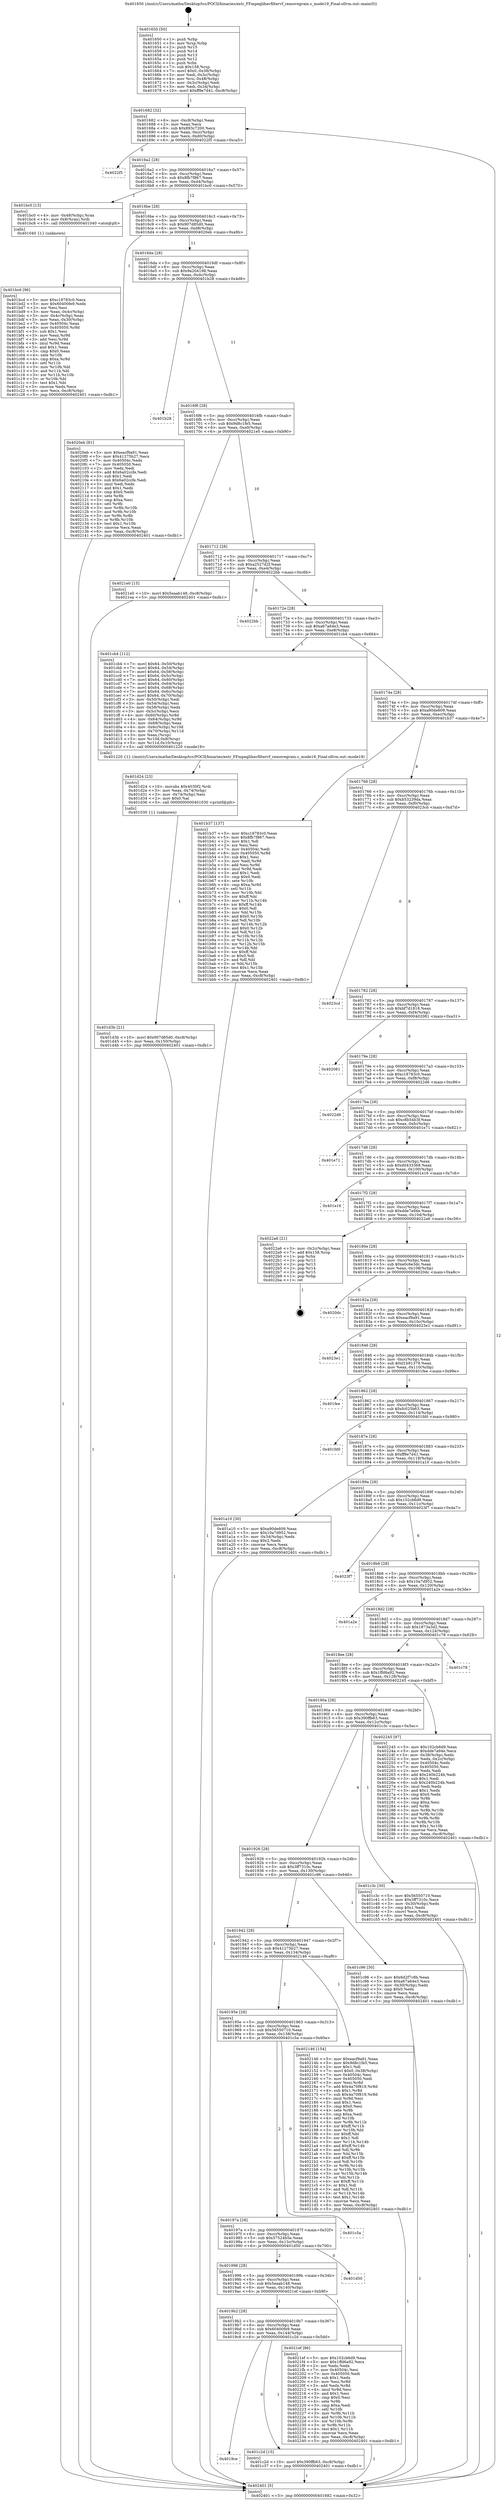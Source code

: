 digraph "0x401650" {
  label = "0x401650 (/mnt/c/Users/mathe/Desktop/tcc/POCII/binaries/extr_FFmpeglibavfiltervf_removegrain.c_mode19_Final-ollvm.out::main(0))"
  labelloc = "t"
  node[shape=record]

  Entry [label="",width=0.3,height=0.3,shape=circle,fillcolor=black,style=filled]
  "0x401682" [label="{
     0x401682 [32]\l
     | [instrs]\l
     &nbsp;&nbsp;0x401682 \<+6\>: mov -0xc8(%rbp),%eax\l
     &nbsp;&nbsp;0x401688 \<+2\>: mov %eax,%ecx\l
     &nbsp;&nbsp;0x40168a \<+6\>: sub $0x893c7200,%ecx\l
     &nbsp;&nbsp;0x401690 \<+6\>: mov %eax,-0xcc(%rbp)\l
     &nbsp;&nbsp;0x401696 \<+6\>: mov %ecx,-0xd0(%rbp)\l
     &nbsp;&nbsp;0x40169c \<+6\>: je 00000000004022f5 \<main+0xca5\>\l
  }"]
  "0x4022f5" [label="{
     0x4022f5\l
  }", style=dashed]
  "0x4016a2" [label="{
     0x4016a2 [28]\l
     | [instrs]\l
     &nbsp;&nbsp;0x4016a2 \<+5\>: jmp 00000000004016a7 \<main+0x57\>\l
     &nbsp;&nbsp;0x4016a7 \<+6\>: mov -0xcc(%rbp),%eax\l
     &nbsp;&nbsp;0x4016ad \<+5\>: sub $0x8fb7f867,%eax\l
     &nbsp;&nbsp;0x4016b2 \<+6\>: mov %eax,-0xd4(%rbp)\l
     &nbsp;&nbsp;0x4016b8 \<+6\>: je 0000000000401bc0 \<main+0x570\>\l
  }"]
  Exit [label="",width=0.3,height=0.3,shape=circle,fillcolor=black,style=filled,peripheries=2]
  "0x401bc0" [label="{
     0x401bc0 [13]\l
     | [instrs]\l
     &nbsp;&nbsp;0x401bc0 \<+4\>: mov -0x48(%rbp),%rax\l
     &nbsp;&nbsp;0x401bc4 \<+4\>: mov 0x8(%rax),%rdi\l
     &nbsp;&nbsp;0x401bc8 \<+5\>: call 0000000000401040 \<atoi@plt\>\l
     | [calls]\l
     &nbsp;&nbsp;0x401040 \{1\} (unknown)\l
  }"]
  "0x4016be" [label="{
     0x4016be [28]\l
     | [instrs]\l
     &nbsp;&nbsp;0x4016be \<+5\>: jmp 00000000004016c3 \<main+0x73\>\l
     &nbsp;&nbsp;0x4016c3 \<+6\>: mov -0xcc(%rbp),%eax\l
     &nbsp;&nbsp;0x4016c9 \<+5\>: sub $0x907d85d0,%eax\l
     &nbsp;&nbsp;0x4016ce \<+6\>: mov %eax,-0xd8(%rbp)\l
     &nbsp;&nbsp;0x4016d4 \<+6\>: je 00000000004020eb \<main+0xa9b\>\l
  }"]
  "0x401d3b" [label="{
     0x401d3b [21]\l
     | [instrs]\l
     &nbsp;&nbsp;0x401d3b \<+10\>: movl $0x907d85d0,-0xc8(%rbp)\l
     &nbsp;&nbsp;0x401d45 \<+6\>: mov %eax,-0x150(%rbp)\l
     &nbsp;&nbsp;0x401d4b \<+5\>: jmp 0000000000402401 \<main+0xdb1\>\l
  }"]
  "0x4020eb" [label="{
     0x4020eb [91]\l
     | [instrs]\l
     &nbsp;&nbsp;0x4020eb \<+5\>: mov $0xeacf9a91,%eax\l
     &nbsp;&nbsp;0x4020f0 \<+5\>: mov $0x41275b27,%ecx\l
     &nbsp;&nbsp;0x4020f5 \<+7\>: mov 0x40504c,%edx\l
     &nbsp;&nbsp;0x4020fc \<+7\>: mov 0x405050,%esi\l
     &nbsp;&nbsp;0x402103 \<+2\>: mov %edx,%edi\l
     &nbsp;&nbsp;0x402105 \<+6\>: add $0x6a02ccfe,%edi\l
     &nbsp;&nbsp;0x40210b \<+3\>: sub $0x1,%edi\l
     &nbsp;&nbsp;0x40210e \<+6\>: sub $0x6a02ccfe,%edi\l
     &nbsp;&nbsp;0x402114 \<+3\>: imul %edi,%edx\l
     &nbsp;&nbsp;0x402117 \<+3\>: and $0x1,%edx\l
     &nbsp;&nbsp;0x40211a \<+3\>: cmp $0x0,%edx\l
     &nbsp;&nbsp;0x40211d \<+4\>: sete %r8b\l
     &nbsp;&nbsp;0x402121 \<+3\>: cmp $0xa,%esi\l
     &nbsp;&nbsp;0x402124 \<+4\>: setl %r9b\l
     &nbsp;&nbsp;0x402128 \<+3\>: mov %r8b,%r10b\l
     &nbsp;&nbsp;0x40212b \<+3\>: and %r9b,%r10b\l
     &nbsp;&nbsp;0x40212e \<+3\>: xor %r9b,%r8b\l
     &nbsp;&nbsp;0x402131 \<+3\>: or %r8b,%r10b\l
     &nbsp;&nbsp;0x402134 \<+4\>: test $0x1,%r10b\l
     &nbsp;&nbsp;0x402138 \<+3\>: cmovne %ecx,%eax\l
     &nbsp;&nbsp;0x40213b \<+6\>: mov %eax,-0xc8(%rbp)\l
     &nbsp;&nbsp;0x402141 \<+5\>: jmp 0000000000402401 \<main+0xdb1\>\l
  }"]
  "0x4016da" [label="{
     0x4016da [28]\l
     | [instrs]\l
     &nbsp;&nbsp;0x4016da \<+5\>: jmp 00000000004016df \<main+0x8f\>\l
     &nbsp;&nbsp;0x4016df \<+6\>: mov -0xcc(%rbp),%eax\l
     &nbsp;&nbsp;0x4016e5 \<+5\>: sub $0x9a204198,%eax\l
     &nbsp;&nbsp;0x4016ea \<+6\>: mov %eax,-0xdc(%rbp)\l
     &nbsp;&nbsp;0x4016f0 \<+6\>: je 0000000000401b28 \<main+0x4d8\>\l
  }"]
  "0x401d24" [label="{
     0x401d24 [23]\l
     | [instrs]\l
     &nbsp;&nbsp;0x401d24 \<+10\>: movabs $0x4030f2,%rdi\l
     &nbsp;&nbsp;0x401d2e \<+3\>: mov %eax,-0x74(%rbp)\l
     &nbsp;&nbsp;0x401d31 \<+3\>: mov -0x74(%rbp),%esi\l
     &nbsp;&nbsp;0x401d34 \<+2\>: mov $0x0,%al\l
     &nbsp;&nbsp;0x401d36 \<+5\>: call 0000000000401030 \<printf@plt\>\l
     | [calls]\l
     &nbsp;&nbsp;0x401030 \{1\} (unknown)\l
  }"]
  "0x401b28" [label="{
     0x401b28\l
  }", style=dashed]
  "0x4016f6" [label="{
     0x4016f6 [28]\l
     | [instrs]\l
     &nbsp;&nbsp;0x4016f6 \<+5\>: jmp 00000000004016fb \<main+0xab\>\l
     &nbsp;&nbsp;0x4016fb \<+6\>: mov -0xcc(%rbp),%eax\l
     &nbsp;&nbsp;0x401701 \<+5\>: sub $0x9d8c1fe5,%eax\l
     &nbsp;&nbsp;0x401706 \<+6\>: mov %eax,-0xe0(%rbp)\l
     &nbsp;&nbsp;0x40170c \<+6\>: je 00000000004021e0 \<main+0xb90\>\l
  }"]
  "0x4019ce" [label="{
     0x4019ce\l
  }", style=dashed]
  "0x4021e0" [label="{
     0x4021e0 [15]\l
     | [instrs]\l
     &nbsp;&nbsp;0x4021e0 \<+10\>: movl $0x5eaab148,-0xc8(%rbp)\l
     &nbsp;&nbsp;0x4021ea \<+5\>: jmp 0000000000402401 \<main+0xdb1\>\l
  }"]
  "0x401712" [label="{
     0x401712 [28]\l
     | [instrs]\l
     &nbsp;&nbsp;0x401712 \<+5\>: jmp 0000000000401717 \<main+0xc7\>\l
     &nbsp;&nbsp;0x401717 \<+6\>: mov -0xcc(%rbp),%eax\l
     &nbsp;&nbsp;0x40171d \<+5\>: sub $0xa2527d2f,%eax\l
     &nbsp;&nbsp;0x401722 \<+6\>: mov %eax,-0xe4(%rbp)\l
     &nbsp;&nbsp;0x401728 \<+6\>: je 00000000004022bb \<main+0xc6b\>\l
  }"]
  "0x401c2d" [label="{
     0x401c2d [15]\l
     | [instrs]\l
     &nbsp;&nbsp;0x401c2d \<+10\>: movl $0x390ffb63,-0xc8(%rbp)\l
     &nbsp;&nbsp;0x401c37 \<+5\>: jmp 0000000000402401 \<main+0xdb1\>\l
  }"]
  "0x4022bb" [label="{
     0x4022bb\l
  }", style=dashed]
  "0x40172e" [label="{
     0x40172e [28]\l
     | [instrs]\l
     &nbsp;&nbsp;0x40172e \<+5\>: jmp 0000000000401733 \<main+0xe3\>\l
     &nbsp;&nbsp;0x401733 \<+6\>: mov -0xcc(%rbp),%eax\l
     &nbsp;&nbsp;0x401739 \<+5\>: sub $0xa67a64e3,%eax\l
     &nbsp;&nbsp;0x40173e \<+6\>: mov %eax,-0xe8(%rbp)\l
     &nbsp;&nbsp;0x401744 \<+6\>: je 0000000000401cb4 \<main+0x664\>\l
  }"]
  "0x4019b2" [label="{
     0x4019b2 [28]\l
     | [instrs]\l
     &nbsp;&nbsp;0x4019b2 \<+5\>: jmp 00000000004019b7 \<main+0x367\>\l
     &nbsp;&nbsp;0x4019b7 \<+6\>: mov -0xcc(%rbp),%eax\l
     &nbsp;&nbsp;0x4019bd \<+5\>: sub $0x60400fe9,%eax\l
     &nbsp;&nbsp;0x4019c2 \<+6\>: mov %eax,-0x144(%rbp)\l
     &nbsp;&nbsp;0x4019c8 \<+6\>: je 0000000000401c2d \<main+0x5dd\>\l
  }"]
  "0x401cb4" [label="{
     0x401cb4 [112]\l
     | [instrs]\l
     &nbsp;&nbsp;0x401cb4 \<+7\>: movl $0x64,-0x50(%rbp)\l
     &nbsp;&nbsp;0x401cbb \<+7\>: movl $0x64,-0x54(%rbp)\l
     &nbsp;&nbsp;0x401cc2 \<+7\>: movl $0x64,-0x58(%rbp)\l
     &nbsp;&nbsp;0x401cc9 \<+7\>: movl $0x64,-0x5c(%rbp)\l
     &nbsp;&nbsp;0x401cd0 \<+7\>: movl $0x64,-0x60(%rbp)\l
     &nbsp;&nbsp;0x401cd7 \<+7\>: movl $0x64,-0x64(%rbp)\l
     &nbsp;&nbsp;0x401cde \<+7\>: movl $0x64,-0x68(%rbp)\l
     &nbsp;&nbsp;0x401ce5 \<+7\>: movl $0x64,-0x6c(%rbp)\l
     &nbsp;&nbsp;0x401cec \<+7\>: movl $0x64,-0x70(%rbp)\l
     &nbsp;&nbsp;0x401cf3 \<+3\>: mov -0x50(%rbp),%edi\l
     &nbsp;&nbsp;0x401cf6 \<+3\>: mov -0x54(%rbp),%esi\l
     &nbsp;&nbsp;0x401cf9 \<+3\>: mov -0x58(%rbp),%edx\l
     &nbsp;&nbsp;0x401cfc \<+3\>: mov -0x5c(%rbp),%ecx\l
     &nbsp;&nbsp;0x401cff \<+4\>: mov -0x60(%rbp),%r8d\l
     &nbsp;&nbsp;0x401d03 \<+4\>: mov -0x64(%rbp),%r9d\l
     &nbsp;&nbsp;0x401d07 \<+3\>: mov -0x68(%rbp),%eax\l
     &nbsp;&nbsp;0x401d0a \<+4\>: mov -0x6c(%rbp),%r10d\l
     &nbsp;&nbsp;0x401d0e \<+4\>: mov -0x70(%rbp),%r11d\l
     &nbsp;&nbsp;0x401d12 \<+3\>: mov %eax,(%rsp)\l
     &nbsp;&nbsp;0x401d15 \<+5\>: mov %r10d,0x8(%rsp)\l
     &nbsp;&nbsp;0x401d1a \<+5\>: mov %r11d,0x10(%rsp)\l
     &nbsp;&nbsp;0x401d1f \<+5\>: call 0000000000401220 \<mode19\>\l
     | [calls]\l
     &nbsp;&nbsp;0x401220 \{1\} (/mnt/c/Users/mathe/Desktop/tcc/POCII/binaries/extr_FFmpeglibavfiltervf_removegrain.c_mode19_Final-ollvm.out::mode19)\l
  }"]
  "0x40174a" [label="{
     0x40174a [28]\l
     | [instrs]\l
     &nbsp;&nbsp;0x40174a \<+5\>: jmp 000000000040174f \<main+0xff\>\l
     &nbsp;&nbsp;0x40174f \<+6\>: mov -0xcc(%rbp),%eax\l
     &nbsp;&nbsp;0x401755 \<+5\>: sub $0xa90de609,%eax\l
     &nbsp;&nbsp;0x40175a \<+6\>: mov %eax,-0xec(%rbp)\l
     &nbsp;&nbsp;0x401760 \<+6\>: je 0000000000401b37 \<main+0x4e7\>\l
  }"]
  "0x4021ef" [label="{
     0x4021ef [86]\l
     | [instrs]\l
     &nbsp;&nbsp;0x4021ef \<+5\>: mov $0x102cb6d9,%eax\l
     &nbsp;&nbsp;0x4021f4 \<+5\>: mov $0x1ffd6a92,%ecx\l
     &nbsp;&nbsp;0x4021f9 \<+2\>: xor %edx,%edx\l
     &nbsp;&nbsp;0x4021fb \<+7\>: mov 0x40504c,%esi\l
     &nbsp;&nbsp;0x402202 \<+7\>: mov 0x405050,%edi\l
     &nbsp;&nbsp;0x402209 \<+3\>: sub $0x1,%edx\l
     &nbsp;&nbsp;0x40220c \<+3\>: mov %esi,%r8d\l
     &nbsp;&nbsp;0x40220f \<+3\>: add %edx,%r8d\l
     &nbsp;&nbsp;0x402212 \<+4\>: imul %r8d,%esi\l
     &nbsp;&nbsp;0x402216 \<+3\>: and $0x1,%esi\l
     &nbsp;&nbsp;0x402219 \<+3\>: cmp $0x0,%esi\l
     &nbsp;&nbsp;0x40221c \<+4\>: sete %r9b\l
     &nbsp;&nbsp;0x402220 \<+3\>: cmp $0xa,%edi\l
     &nbsp;&nbsp;0x402223 \<+4\>: setl %r10b\l
     &nbsp;&nbsp;0x402227 \<+3\>: mov %r9b,%r11b\l
     &nbsp;&nbsp;0x40222a \<+3\>: and %r10b,%r11b\l
     &nbsp;&nbsp;0x40222d \<+3\>: xor %r10b,%r9b\l
     &nbsp;&nbsp;0x402230 \<+3\>: or %r9b,%r11b\l
     &nbsp;&nbsp;0x402233 \<+4\>: test $0x1,%r11b\l
     &nbsp;&nbsp;0x402237 \<+3\>: cmovne %ecx,%eax\l
     &nbsp;&nbsp;0x40223a \<+6\>: mov %eax,-0xc8(%rbp)\l
     &nbsp;&nbsp;0x402240 \<+5\>: jmp 0000000000402401 \<main+0xdb1\>\l
  }"]
  "0x401b37" [label="{
     0x401b37 [137]\l
     | [instrs]\l
     &nbsp;&nbsp;0x401b37 \<+5\>: mov $0xc18783c0,%eax\l
     &nbsp;&nbsp;0x401b3c \<+5\>: mov $0x8fb7f867,%ecx\l
     &nbsp;&nbsp;0x401b41 \<+2\>: mov $0x1,%dl\l
     &nbsp;&nbsp;0x401b43 \<+2\>: xor %esi,%esi\l
     &nbsp;&nbsp;0x401b45 \<+7\>: mov 0x40504c,%edi\l
     &nbsp;&nbsp;0x401b4c \<+8\>: mov 0x405050,%r8d\l
     &nbsp;&nbsp;0x401b54 \<+3\>: sub $0x1,%esi\l
     &nbsp;&nbsp;0x401b57 \<+3\>: mov %edi,%r9d\l
     &nbsp;&nbsp;0x401b5a \<+3\>: add %esi,%r9d\l
     &nbsp;&nbsp;0x401b5d \<+4\>: imul %r9d,%edi\l
     &nbsp;&nbsp;0x401b61 \<+3\>: and $0x1,%edi\l
     &nbsp;&nbsp;0x401b64 \<+3\>: cmp $0x0,%edi\l
     &nbsp;&nbsp;0x401b67 \<+4\>: sete %r10b\l
     &nbsp;&nbsp;0x401b6b \<+4\>: cmp $0xa,%r8d\l
     &nbsp;&nbsp;0x401b6f \<+4\>: setl %r11b\l
     &nbsp;&nbsp;0x401b73 \<+3\>: mov %r10b,%bl\l
     &nbsp;&nbsp;0x401b76 \<+3\>: xor $0xff,%bl\l
     &nbsp;&nbsp;0x401b79 \<+3\>: mov %r11b,%r14b\l
     &nbsp;&nbsp;0x401b7c \<+4\>: xor $0xff,%r14b\l
     &nbsp;&nbsp;0x401b80 \<+3\>: xor $0x0,%dl\l
     &nbsp;&nbsp;0x401b83 \<+3\>: mov %bl,%r15b\l
     &nbsp;&nbsp;0x401b86 \<+4\>: and $0x0,%r15b\l
     &nbsp;&nbsp;0x401b8a \<+3\>: and %dl,%r10b\l
     &nbsp;&nbsp;0x401b8d \<+3\>: mov %r14b,%r12b\l
     &nbsp;&nbsp;0x401b90 \<+4\>: and $0x0,%r12b\l
     &nbsp;&nbsp;0x401b94 \<+3\>: and %dl,%r11b\l
     &nbsp;&nbsp;0x401b97 \<+3\>: or %r10b,%r15b\l
     &nbsp;&nbsp;0x401b9a \<+3\>: or %r11b,%r12b\l
     &nbsp;&nbsp;0x401b9d \<+3\>: xor %r12b,%r15b\l
     &nbsp;&nbsp;0x401ba0 \<+3\>: or %r14b,%bl\l
     &nbsp;&nbsp;0x401ba3 \<+3\>: xor $0xff,%bl\l
     &nbsp;&nbsp;0x401ba6 \<+3\>: or $0x0,%dl\l
     &nbsp;&nbsp;0x401ba9 \<+2\>: and %dl,%bl\l
     &nbsp;&nbsp;0x401bab \<+3\>: or %bl,%r15b\l
     &nbsp;&nbsp;0x401bae \<+4\>: test $0x1,%r15b\l
     &nbsp;&nbsp;0x401bb2 \<+3\>: cmovne %ecx,%eax\l
     &nbsp;&nbsp;0x401bb5 \<+6\>: mov %eax,-0xc8(%rbp)\l
     &nbsp;&nbsp;0x401bbb \<+5\>: jmp 0000000000402401 \<main+0xdb1\>\l
  }"]
  "0x401766" [label="{
     0x401766 [28]\l
     | [instrs]\l
     &nbsp;&nbsp;0x401766 \<+5\>: jmp 000000000040176b \<main+0x11b\>\l
     &nbsp;&nbsp;0x40176b \<+6\>: mov -0xcc(%rbp),%eax\l
     &nbsp;&nbsp;0x401771 \<+5\>: sub $0xb53239da,%eax\l
     &nbsp;&nbsp;0x401776 \<+6\>: mov %eax,-0xf0(%rbp)\l
     &nbsp;&nbsp;0x40177c \<+6\>: je 00000000004023cd \<main+0xd7d\>\l
  }"]
  "0x401996" [label="{
     0x401996 [28]\l
     | [instrs]\l
     &nbsp;&nbsp;0x401996 \<+5\>: jmp 000000000040199b \<main+0x34b\>\l
     &nbsp;&nbsp;0x40199b \<+6\>: mov -0xcc(%rbp),%eax\l
     &nbsp;&nbsp;0x4019a1 \<+5\>: sub $0x5eaab148,%eax\l
     &nbsp;&nbsp;0x4019a6 \<+6\>: mov %eax,-0x140(%rbp)\l
     &nbsp;&nbsp;0x4019ac \<+6\>: je 00000000004021ef \<main+0xb9f\>\l
  }"]
  "0x4023cd" [label="{
     0x4023cd\l
  }", style=dashed]
  "0x401782" [label="{
     0x401782 [28]\l
     | [instrs]\l
     &nbsp;&nbsp;0x401782 \<+5\>: jmp 0000000000401787 \<main+0x137\>\l
     &nbsp;&nbsp;0x401787 \<+6\>: mov -0xcc(%rbp),%eax\l
     &nbsp;&nbsp;0x40178d \<+5\>: sub $0xbf7d1818,%eax\l
     &nbsp;&nbsp;0x401792 \<+6\>: mov %eax,-0xf4(%rbp)\l
     &nbsp;&nbsp;0x401798 \<+6\>: je 0000000000402081 \<main+0xa31\>\l
  }"]
  "0x401d50" [label="{
     0x401d50\l
  }", style=dashed]
  "0x402081" [label="{
     0x402081\l
  }", style=dashed]
  "0x40179e" [label="{
     0x40179e [28]\l
     | [instrs]\l
     &nbsp;&nbsp;0x40179e \<+5\>: jmp 00000000004017a3 \<main+0x153\>\l
     &nbsp;&nbsp;0x4017a3 \<+6\>: mov -0xcc(%rbp),%eax\l
     &nbsp;&nbsp;0x4017a9 \<+5\>: sub $0xc18783c0,%eax\l
     &nbsp;&nbsp;0x4017ae \<+6\>: mov %eax,-0xf8(%rbp)\l
     &nbsp;&nbsp;0x4017b4 \<+6\>: je 00000000004022d6 \<main+0xc86\>\l
  }"]
  "0x40197a" [label="{
     0x40197a [28]\l
     | [instrs]\l
     &nbsp;&nbsp;0x40197a \<+5\>: jmp 000000000040197f \<main+0x32f\>\l
     &nbsp;&nbsp;0x40197f \<+6\>: mov -0xcc(%rbp),%eax\l
     &nbsp;&nbsp;0x401985 \<+5\>: sub $0x57524b5e,%eax\l
     &nbsp;&nbsp;0x40198a \<+6\>: mov %eax,-0x13c(%rbp)\l
     &nbsp;&nbsp;0x401990 \<+6\>: je 0000000000401d50 \<main+0x700\>\l
  }"]
  "0x4022d6" [label="{
     0x4022d6\l
  }", style=dashed]
  "0x4017ba" [label="{
     0x4017ba [28]\l
     | [instrs]\l
     &nbsp;&nbsp;0x4017ba \<+5\>: jmp 00000000004017bf \<main+0x16f\>\l
     &nbsp;&nbsp;0x4017bf \<+6\>: mov -0xcc(%rbp),%eax\l
     &nbsp;&nbsp;0x4017c5 \<+5\>: sub $0xc8b54b3f,%eax\l
     &nbsp;&nbsp;0x4017ca \<+6\>: mov %eax,-0xfc(%rbp)\l
     &nbsp;&nbsp;0x4017d0 \<+6\>: je 0000000000401e71 \<main+0x821\>\l
  }"]
  "0x401c5a" [label="{
     0x401c5a\l
  }", style=dashed]
  "0x401e71" [label="{
     0x401e71\l
  }", style=dashed]
  "0x4017d6" [label="{
     0x4017d6 [28]\l
     | [instrs]\l
     &nbsp;&nbsp;0x4017d6 \<+5\>: jmp 00000000004017db \<main+0x18b\>\l
     &nbsp;&nbsp;0x4017db \<+6\>: mov -0xcc(%rbp),%eax\l
     &nbsp;&nbsp;0x4017e1 \<+5\>: sub $0xd0433368,%eax\l
     &nbsp;&nbsp;0x4017e6 \<+6\>: mov %eax,-0x100(%rbp)\l
     &nbsp;&nbsp;0x4017ec \<+6\>: je 0000000000401e16 \<main+0x7c6\>\l
  }"]
  "0x40195e" [label="{
     0x40195e [28]\l
     | [instrs]\l
     &nbsp;&nbsp;0x40195e \<+5\>: jmp 0000000000401963 \<main+0x313\>\l
     &nbsp;&nbsp;0x401963 \<+6\>: mov -0xcc(%rbp),%eax\l
     &nbsp;&nbsp;0x401969 \<+5\>: sub $0x56550710,%eax\l
     &nbsp;&nbsp;0x40196e \<+6\>: mov %eax,-0x138(%rbp)\l
     &nbsp;&nbsp;0x401974 \<+6\>: je 0000000000401c5a \<main+0x60a\>\l
  }"]
  "0x401e16" [label="{
     0x401e16\l
  }", style=dashed]
  "0x4017f2" [label="{
     0x4017f2 [28]\l
     | [instrs]\l
     &nbsp;&nbsp;0x4017f2 \<+5\>: jmp 00000000004017f7 \<main+0x1a7\>\l
     &nbsp;&nbsp;0x4017f7 \<+6\>: mov -0xcc(%rbp),%eax\l
     &nbsp;&nbsp;0x4017fd \<+5\>: sub $0xdde7a94e,%eax\l
     &nbsp;&nbsp;0x401802 \<+6\>: mov %eax,-0x104(%rbp)\l
     &nbsp;&nbsp;0x401808 \<+6\>: je 00000000004022a6 \<main+0xc56\>\l
  }"]
  "0x402146" [label="{
     0x402146 [154]\l
     | [instrs]\l
     &nbsp;&nbsp;0x402146 \<+5\>: mov $0xeacf9a91,%eax\l
     &nbsp;&nbsp;0x40214b \<+5\>: mov $0x9d8c1fe5,%ecx\l
     &nbsp;&nbsp;0x402150 \<+2\>: mov $0x1,%dl\l
     &nbsp;&nbsp;0x402152 \<+7\>: movl $0x0,-0x38(%rbp)\l
     &nbsp;&nbsp;0x402159 \<+7\>: mov 0x40504c,%esi\l
     &nbsp;&nbsp;0x402160 \<+7\>: mov 0x405050,%edi\l
     &nbsp;&nbsp;0x402167 \<+3\>: mov %esi,%r8d\l
     &nbsp;&nbsp;0x40216a \<+7\>: add $0x4a70f819,%r8d\l
     &nbsp;&nbsp;0x402171 \<+4\>: sub $0x1,%r8d\l
     &nbsp;&nbsp;0x402175 \<+7\>: sub $0x4a70f819,%r8d\l
     &nbsp;&nbsp;0x40217c \<+4\>: imul %r8d,%esi\l
     &nbsp;&nbsp;0x402180 \<+3\>: and $0x1,%esi\l
     &nbsp;&nbsp;0x402183 \<+3\>: cmp $0x0,%esi\l
     &nbsp;&nbsp;0x402186 \<+4\>: sete %r9b\l
     &nbsp;&nbsp;0x40218a \<+3\>: cmp $0xa,%edi\l
     &nbsp;&nbsp;0x40218d \<+4\>: setl %r10b\l
     &nbsp;&nbsp;0x402191 \<+3\>: mov %r9b,%r11b\l
     &nbsp;&nbsp;0x402194 \<+4\>: xor $0xff,%r11b\l
     &nbsp;&nbsp;0x402198 \<+3\>: mov %r10b,%bl\l
     &nbsp;&nbsp;0x40219b \<+3\>: xor $0xff,%bl\l
     &nbsp;&nbsp;0x40219e \<+3\>: xor $0x1,%dl\l
     &nbsp;&nbsp;0x4021a1 \<+3\>: mov %r11b,%r14b\l
     &nbsp;&nbsp;0x4021a4 \<+4\>: and $0xff,%r14b\l
     &nbsp;&nbsp;0x4021a8 \<+3\>: and %dl,%r9b\l
     &nbsp;&nbsp;0x4021ab \<+3\>: mov %bl,%r15b\l
     &nbsp;&nbsp;0x4021ae \<+4\>: and $0xff,%r15b\l
     &nbsp;&nbsp;0x4021b2 \<+3\>: and %dl,%r10b\l
     &nbsp;&nbsp;0x4021b5 \<+3\>: or %r9b,%r14b\l
     &nbsp;&nbsp;0x4021b8 \<+3\>: or %r10b,%r15b\l
     &nbsp;&nbsp;0x4021bb \<+3\>: xor %r15b,%r14b\l
     &nbsp;&nbsp;0x4021be \<+3\>: or %bl,%r11b\l
     &nbsp;&nbsp;0x4021c1 \<+4\>: xor $0xff,%r11b\l
     &nbsp;&nbsp;0x4021c5 \<+3\>: or $0x1,%dl\l
     &nbsp;&nbsp;0x4021c8 \<+3\>: and %dl,%r11b\l
     &nbsp;&nbsp;0x4021cb \<+3\>: or %r11b,%r14b\l
     &nbsp;&nbsp;0x4021ce \<+4\>: test $0x1,%r14b\l
     &nbsp;&nbsp;0x4021d2 \<+3\>: cmovne %ecx,%eax\l
     &nbsp;&nbsp;0x4021d5 \<+6\>: mov %eax,-0xc8(%rbp)\l
     &nbsp;&nbsp;0x4021db \<+5\>: jmp 0000000000402401 \<main+0xdb1\>\l
  }"]
  "0x4022a6" [label="{
     0x4022a6 [21]\l
     | [instrs]\l
     &nbsp;&nbsp;0x4022a6 \<+3\>: mov -0x2c(%rbp),%eax\l
     &nbsp;&nbsp;0x4022a9 \<+7\>: add $0x158,%rsp\l
     &nbsp;&nbsp;0x4022b0 \<+1\>: pop %rbx\l
     &nbsp;&nbsp;0x4022b1 \<+2\>: pop %r12\l
     &nbsp;&nbsp;0x4022b3 \<+2\>: pop %r13\l
     &nbsp;&nbsp;0x4022b5 \<+2\>: pop %r14\l
     &nbsp;&nbsp;0x4022b7 \<+2\>: pop %r15\l
     &nbsp;&nbsp;0x4022b9 \<+1\>: pop %rbp\l
     &nbsp;&nbsp;0x4022ba \<+1\>: ret\l
  }"]
  "0x40180e" [label="{
     0x40180e [28]\l
     | [instrs]\l
     &nbsp;&nbsp;0x40180e \<+5\>: jmp 0000000000401813 \<main+0x1c3\>\l
     &nbsp;&nbsp;0x401813 \<+6\>: mov -0xcc(%rbp),%eax\l
     &nbsp;&nbsp;0x401819 \<+5\>: sub $0xe0c6e3dc,%eax\l
     &nbsp;&nbsp;0x40181e \<+6\>: mov %eax,-0x108(%rbp)\l
     &nbsp;&nbsp;0x401824 \<+6\>: je 00000000004020dc \<main+0xa8c\>\l
  }"]
  "0x401942" [label="{
     0x401942 [28]\l
     | [instrs]\l
     &nbsp;&nbsp;0x401942 \<+5\>: jmp 0000000000401947 \<main+0x2f7\>\l
     &nbsp;&nbsp;0x401947 \<+6\>: mov -0xcc(%rbp),%eax\l
     &nbsp;&nbsp;0x40194d \<+5\>: sub $0x41275b27,%eax\l
     &nbsp;&nbsp;0x401952 \<+6\>: mov %eax,-0x134(%rbp)\l
     &nbsp;&nbsp;0x401958 \<+6\>: je 0000000000402146 \<main+0xaf6\>\l
  }"]
  "0x4020dc" [label="{
     0x4020dc\l
  }", style=dashed]
  "0x40182a" [label="{
     0x40182a [28]\l
     | [instrs]\l
     &nbsp;&nbsp;0x40182a \<+5\>: jmp 000000000040182f \<main+0x1df\>\l
     &nbsp;&nbsp;0x40182f \<+6\>: mov -0xcc(%rbp),%eax\l
     &nbsp;&nbsp;0x401835 \<+5\>: sub $0xeacf9a91,%eax\l
     &nbsp;&nbsp;0x40183a \<+6\>: mov %eax,-0x10c(%rbp)\l
     &nbsp;&nbsp;0x401840 \<+6\>: je 00000000004023e1 \<main+0xd91\>\l
  }"]
  "0x401c96" [label="{
     0x401c96 [30]\l
     | [instrs]\l
     &nbsp;&nbsp;0x401c96 \<+5\>: mov $0x6d2f7c8b,%eax\l
     &nbsp;&nbsp;0x401c9b \<+5\>: mov $0xa67a64e3,%ecx\l
     &nbsp;&nbsp;0x401ca0 \<+3\>: mov -0x30(%rbp),%edx\l
     &nbsp;&nbsp;0x401ca3 \<+3\>: cmp $0x0,%edx\l
     &nbsp;&nbsp;0x401ca6 \<+3\>: cmove %ecx,%eax\l
     &nbsp;&nbsp;0x401ca9 \<+6\>: mov %eax,-0xc8(%rbp)\l
     &nbsp;&nbsp;0x401caf \<+5\>: jmp 0000000000402401 \<main+0xdb1\>\l
  }"]
  "0x4023e1" [label="{
     0x4023e1\l
  }", style=dashed]
  "0x401846" [label="{
     0x401846 [28]\l
     | [instrs]\l
     &nbsp;&nbsp;0x401846 \<+5\>: jmp 000000000040184b \<main+0x1fb\>\l
     &nbsp;&nbsp;0x40184b \<+6\>: mov -0xcc(%rbp),%eax\l
     &nbsp;&nbsp;0x401851 \<+5\>: sub $0xf1b91379,%eax\l
     &nbsp;&nbsp;0x401856 \<+6\>: mov %eax,-0x110(%rbp)\l
     &nbsp;&nbsp;0x40185c \<+6\>: je 0000000000401fee \<main+0x99e\>\l
  }"]
  "0x401926" [label="{
     0x401926 [28]\l
     | [instrs]\l
     &nbsp;&nbsp;0x401926 \<+5\>: jmp 000000000040192b \<main+0x2db\>\l
     &nbsp;&nbsp;0x40192b \<+6\>: mov -0xcc(%rbp),%eax\l
     &nbsp;&nbsp;0x401931 \<+5\>: sub $0x3ff7310c,%eax\l
     &nbsp;&nbsp;0x401936 \<+6\>: mov %eax,-0x130(%rbp)\l
     &nbsp;&nbsp;0x40193c \<+6\>: je 0000000000401c96 \<main+0x646\>\l
  }"]
  "0x401fee" [label="{
     0x401fee\l
  }", style=dashed]
  "0x401862" [label="{
     0x401862 [28]\l
     | [instrs]\l
     &nbsp;&nbsp;0x401862 \<+5\>: jmp 0000000000401867 \<main+0x217\>\l
     &nbsp;&nbsp;0x401867 \<+6\>: mov -0xcc(%rbp),%eax\l
     &nbsp;&nbsp;0x40186d \<+5\>: sub $0xfc025b63,%eax\l
     &nbsp;&nbsp;0x401872 \<+6\>: mov %eax,-0x114(%rbp)\l
     &nbsp;&nbsp;0x401878 \<+6\>: je 0000000000401fd0 \<main+0x980\>\l
  }"]
  "0x401c3c" [label="{
     0x401c3c [30]\l
     | [instrs]\l
     &nbsp;&nbsp;0x401c3c \<+5\>: mov $0x56550710,%eax\l
     &nbsp;&nbsp;0x401c41 \<+5\>: mov $0x3ff7310c,%ecx\l
     &nbsp;&nbsp;0x401c46 \<+3\>: mov -0x30(%rbp),%edx\l
     &nbsp;&nbsp;0x401c49 \<+3\>: cmp $0x1,%edx\l
     &nbsp;&nbsp;0x401c4c \<+3\>: cmovl %ecx,%eax\l
     &nbsp;&nbsp;0x401c4f \<+6\>: mov %eax,-0xc8(%rbp)\l
     &nbsp;&nbsp;0x401c55 \<+5\>: jmp 0000000000402401 \<main+0xdb1\>\l
  }"]
  "0x401fd0" [label="{
     0x401fd0\l
  }", style=dashed]
  "0x40187e" [label="{
     0x40187e [28]\l
     | [instrs]\l
     &nbsp;&nbsp;0x40187e \<+5\>: jmp 0000000000401883 \<main+0x233\>\l
     &nbsp;&nbsp;0x401883 \<+6\>: mov -0xcc(%rbp),%eax\l
     &nbsp;&nbsp;0x401889 \<+5\>: sub $0xff9e7d41,%eax\l
     &nbsp;&nbsp;0x40188e \<+6\>: mov %eax,-0x118(%rbp)\l
     &nbsp;&nbsp;0x401894 \<+6\>: je 0000000000401a10 \<main+0x3c0\>\l
  }"]
  "0x40190a" [label="{
     0x40190a [28]\l
     | [instrs]\l
     &nbsp;&nbsp;0x40190a \<+5\>: jmp 000000000040190f \<main+0x2bf\>\l
     &nbsp;&nbsp;0x40190f \<+6\>: mov -0xcc(%rbp),%eax\l
     &nbsp;&nbsp;0x401915 \<+5\>: sub $0x390ffb63,%eax\l
     &nbsp;&nbsp;0x40191a \<+6\>: mov %eax,-0x12c(%rbp)\l
     &nbsp;&nbsp;0x401920 \<+6\>: je 0000000000401c3c \<main+0x5ec\>\l
  }"]
  "0x401a10" [label="{
     0x401a10 [30]\l
     | [instrs]\l
     &nbsp;&nbsp;0x401a10 \<+5\>: mov $0xa90de609,%eax\l
     &nbsp;&nbsp;0x401a15 \<+5\>: mov $0x10a7d952,%ecx\l
     &nbsp;&nbsp;0x401a1a \<+3\>: mov -0x34(%rbp),%edx\l
     &nbsp;&nbsp;0x401a1d \<+3\>: cmp $0x2,%edx\l
     &nbsp;&nbsp;0x401a20 \<+3\>: cmovne %ecx,%eax\l
     &nbsp;&nbsp;0x401a23 \<+6\>: mov %eax,-0xc8(%rbp)\l
     &nbsp;&nbsp;0x401a29 \<+5\>: jmp 0000000000402401 \<main+0xdb1\>\l
  }"]
  "0x40189a" [label="{
     0x40189a [28]\l
     | [instrs]\l
     &nbsp;&nbsp;0x40189a \<+5\>: jmp 000000000040189f \<main+0x24f\>\l
     &nbsp;&nbsp;0x40189f \<+6\>: mov -0xcc(%rbp),%eax\l
     &nbsp;&nbsp;0x4018a5 \<+5\>: sub $0x102cb6d9,%eax\l
     &nbsp;&nbsp;0x4018aa \<+6\>: mov %eax,-0x11c(%rbp)\l
     &nbsp;&nbsp;0x4018b0 \<+6\>: je 00000000004023f7 \<main+0xda7\>\l
  }"]
  "0x402401" [label="{
     0x402401 [5]\l
     | [instrs]\l
     &nbsp;&nbsp;0x402401 \<+5\>: jmp 0000000000401682 \<main+0x32\>\l
  }"]
  "0x401650" [label="{
     0x401650 [50]\l
     | [instrs]\l
     &nbsp;&nbsp;0x401650 \<+1\>: push %rbp\l
     &nbsp;&nbsp;0x401651 \<+3\>: mov %rsp,%rbp\l
     &nbsp;&nbsp;0x401654 \<+2\>: push %r15\l
     &nbsp;&nbsp;0x401656 \<+2\>: push %r14\l
     &nbsp;&nbsp;0x401658 \<+2\>: push %r13\l
     &nbsp;&nbsp;0x40165a \<+2\>: push %r12\l
     &nbsp;&nbsp;0x40165c \<+1\>: push %rbx\l
     &nbsp;&nbsp;0x40165d \<+7\>: sub $0x158,%rsp\l
     &nbsp;&nbsp;0x401664 \<+7\>: movl $0x0,-0x38(%rbp)\l
     &nbsp;&nbsp;0x40166b \<+3\>: mov %edi,-0x3c(%rbp)\l
     &nbsp;&nbsp;0x40166e \<+4\>: mov %rsi,-0x48(%rbp)\l
     &nbsp;&nbsp;0x401672 \<+3\>: mov -0x3c(%rbp),%edi\l
     &nbsp;&nbsp;0x401675 \<+3\>: mov %edi,-0x34(%rbp)\l
     &nbsp;&nbsp;0x401678 \<+10\>: movl $0xff9e7d41,-0xc8(%rbp)\l
  }"]
  "0x401bcd" [label="{
     0x401bcd [96]\l
     | [instrs]\l
     &nbsp;&nbsp;0x401bcd \<+5\>: mov $0xc18783c0,%ecx\l
     &nbsp;&nbsp;0x401bd2 \<+5\>: mov $0x60400fe9,%edx\l
     &nbsp;&nbsp;0x401bd7 \<+2\>: xor %esi,%esi\l
     &nbsp;&nbsp;0x401bd9 \<+3\>: mov %eax,-0x4c(%rbp)\l
     &nbsp;&nbsp;0x401bdc \<+3\>: mov -0x4c(%rbp),%eax\l
     &nbsp;&nbsp;0x401bdf \<+3\>: mov %eax,-0x30(%rbp)\l
     &nbsp;&nbsp;0x401be2 \<+7\>: mov 0x40504c,%eax\l
     &nbsp;&nbsp;0x401be9 \<+8\>: mov 0x405050,%r8d\l
     &nbsp;&nbsp;0x401bf1 \<+3\>: sub $0x1,%esi\l
     &nbsp;&nbsp;0x401bf4 \<+3\>: mov %eax,%r9d\l
     &nbsp;&nbsp;0x401bf7 \<+3\>: add %esi,%r9d\l
     &nbsp;&nbsp;0x401bfa \<+4\>: imul %r9d,%eax\l
     &nbsp;&nbsp;0x401bfe \<+3\>: and $0x1,%eax\l
     &nbsp;&nbsp;0x401c01 \<+3\>: cmp $0x0,%eax\l
     &nbsp;&nbsp;0x401c04 \<+4\>: sete %r10b\l
     &nbsp;&nbsp;0x401c08 \<+4\>: cmp $0xa,%r8d\l
     &nbsp;&nbsp;0x401c0c \<+4\>: setl %r11b\l
     &nbsp;&nbsp;0x401c10 \<+3\>: mov %r10b,%bl\l
     &nbsp;&nbsp;0x401c13 \<+3\>: and %r11b,%bl\l
     &nbsp;&nbsp;0x401c16 \<+3\>: xor %r11b,%r10b\l
     &nbsp;&nbsp;0x401c19 \<+3\>: or %r10b,%bl\l
     &nbsp;&nbsp;0x401c1c \<+3\>: test $0x1,%bl\l
     &nbsp;&nbsp;0x401c1f \<+3\>: cmovne %edx,%ecx\l
     &nbsp;&nbsp;0x401c22 \<+6\>: mov %ecx,-0xc8(%rbp)\l
     &nbsp;&nbsp;0x401c28 \<+5\>: jmp 0000000000402401 \<main+0xdb1\>\l
  }"]
  "0x402245" [label="{
     0x402245 [97]\l
     | [instrs]\l
     &nbsp;&nbsp;0x402245 \<+5\>: mov $0x102cb6d9,%eax\l
     &nbsp;&nbsp;0x40224a \<+5\>: mov $0xdde7a94e,%ecx\l
     &nbsp;&nbsp;0x40224f \<+3\>: mov -0x38(%rbp),%edx\l
     &nbsp;&nbsp;0x402252 \<+3\>: mov %edx,-0x2c(%rbp)\l
     &nbsp;&nbsp;0x402255 \<+7\>: mov 0x40504c,%edx\l
     &nbsp;&nbsp;0x40225c \<+7\>: mov 0x405050,%esi\l
     &nbsp;&nbsp;0x402263 \<+2\>: mov %edx,%edi\l
     &nbsp;&nbsp;0x402265 \<+6\>: add $0x240b224b,%edi\l
     &nbsp;&nbsp;0x40226b \<+3\>: sub $0x1,%edi\l
     &nbsp;&nbsp;0x40226e \<+6\>: sub $0x240b224b,%edi\l
     &nbsp;&nbsp;0x402274 \<+3\>: imul %edi,%edx\l
     &nbsp;&nbsp;0x402277 \<+3\>: and $0x1,%edx\l
     &nbsp;&nbsp;0x40227a \<+3\>: cmp $0x0,%edx\l
     &nbsp;&nbsp;0x40227d \<+4\>: sete %r8b\l
     &nbsp;&nbsp;0x402281 \<+3\>: cmp $0xa,%esi\l
     &nbsp;&nbsp;0x402284 \<+4\>: setl %r9b\l
     &nbsp;&nbsp;0x402288 \<+3\>: mov %r8b,%r10b\l
     &nbsp;&nbsp;0x40228b \<+3\>: and %r9b,%r10b\l
     &nbsp;&nbsp;0x40228e \<+3\>: xor %r9b,%r8b\l
     &nbsp;&nbsp;0x402291 \<+3\>: or %r8b,%r10b\l
     &nbsp;&nbsp;0x402294 \<+4\>: test $0x1,%r10b\l
     &nbsp;&nbsp;0x402298 \<+3\>: cmovne %ecx,%eax\l
     &nbsp;&nbsp;0x40229b \<+6\>: mov %eax,-0xc8(%rbp)\l
     &nbsp;&nbsp;0x4022a1 \<+5\>: jmp 0000000000402401 \<main+0xdb1\>\l
  }"]
  "0x4023f7" [label="{
     0x4023f7\l
  }", style=dashed]
  "0x4018b6" [label="{
     0x4018b6 [28]\l
     | [instrs]\l
     &nbsp;&nbsp;0x4018b6 \<+5\>: jmp 00000000004018bb \<main+0x26b\>\l
     &nbsp;&nbsp;0x4018bb \<+6\>: mov -0xcc(%rbp),%eax\l
     &nbsp;&nbsp;0x4018c1 \<+5\>: sub $0x10a7d952,%eax\l
     &nbsp;&nbsp;0x4018c6 \<+6\>: mov %eax,-0x120(%rbp)\l
     &nbsp;&nbsp;0x4018cc \<+6\>: je 0000000000401a2e \<main+0x3de\>\l
  }"]
  "0x4018ee" [label="{
     0x4018ee [28]\l
     | [instrs]\l
     &nbsp;&nbsp;0x4018ee \<+5\>: jmp 00000000004018f3 \<main+0x2a3\>\l
     &nbsp;&nbsp;0x4018f3 \<+6\>: mov -0xcc(%rbp),%eax\l
     &nbsp;&nbsp;0x4018f9 \<+5\>: sub $0x1ffd6a92,%eax\l
     &nbsp;&nbsp;0x4018fe \<+6\>: mov %eax,-0x128(%rbp)\l
     &nbsp;&nbsp;0x401904 \<+6\>: je 0000000000402245 \<main+0xbf5\>\l
  }"]
  "0x401a2e" [label="{
     0x401a2e\l
  }", style=dashed]
  "0x4018d2" [label="{
     0x4018d2 [28]\l
     | [instrs]\l
     &nbsp;&nbsp;0x4018d2 \<+5\>: jmp 00000000004018d7 \<main+0x287\>\l
     &nbsp;&nbsp;0x4018d7 \<+6\>: mov -0xcc(%rbp),%eax\l
     &nbsp;&nbsp;0x4018dd \<+5\>: sub $0x1873a3d2,%eax\l
     &nbsp;&nbsp;0x4018e2 \<+6\>: mov %eax,-0x124(%rbp)\l
     &nbsp;&nbsp;0x4018e8 \<+6\>: je 0000000000401c78 \<main+0x628\>\l
  }"]
  "0x401c78" [label="{
     0x401c78\l
  }", style=dashed]
  Entry -> "0x401650" [label=" 1"]
  "0x401682" -> "0x4022f5" [label=" 0"]
  "0x401682" -> "0x4016a2" [label=" 13"]
  "0x4022a6" -> Exit [label=" 1"]
  "0x4016a2" -> "0x401bc0" [label=" 1"]
  "0x4016a2" -> "0x4016be" [label=" 12"]
  "0x402245" -> "0x402401" [label=" 1"]
  "0x4016be" -> "0x4020eb" [label=" 1"]
  "0x4016be" -> "0x4016da" [label=" 11"]
  "0x4021ef" -> "0x402401" [label=" 1"]
  "0x4016da" -> "0x401b28" [label=" 0"]
  "0x4016da" -> "0x4016f6" [label=" 11"]
  "0x4021e0" -> "0x402401" [label=" 1"]
  "0x4016f6" -> "0x4021e0" [label=" 1"]
  "0x4016f6" -> "0x401712" [label=" 10"]
  "0x402146" -> "0x402401" [label=" 1"]
  "0x401712" -> "0x4022bb" [label=" 0"]
  "0x401712" -> "0x40172e" [label=" 10"]
  "0x4020eb" -> "0x402401" [label=" 1"]
  "0x40172e" -> "0x401cb4" [label=" 1"]
  "0x40172e" -> "0x40174a" [label=" 9"]
  "0x401d24" -> "0x401d3b" [label=" 1"]
  "0x40174a" -> "0x401b37" [label=" 1"]
  "0x40174a" -> "0x401766" [label=" 8"]
  "0x401cb4" -> "0x401d24" [label=" 1"]
  "0x401766" -> "0x4023cd" [label=" 0"]
  "0x401766" -> "0x401782" [label=" 8"]
  "0x401c3c" -> "0x402401" [label=" 1"]
  "0x401782" -> "0x402081" [label=" 0"]
  "0x401782" -> "0x40179e" [label=" 8"]
  "0x401c2d" -> "0x402401" [label=" 1"]
  "0x40179e" -> "0x4022d6" [label=" 0"]
  "0x40179e" -> "0x4017ba" [label=" 8"]
  "0x4019b2" -> "0x401c2d" [label=" 1"]
  "0x4017ba" -> "0x401e71" [label=" 0"]
  "0x4017ba" -> "0x4017d6" [label=" 8"]
  "0x401d3b" -> "0x402401" [label=" 1"]
  "0x4017d6" -> "0x401e16" [label=" 0"]
  "0x4017d6" -> "0x4017f2" [label=" 8"]
  "0x401996" -> "0x4021ef" [label=" 1"]
  "0x4017f2" -> "0x4022a6" [label=" 1"]
  "0x4017f2" -> "0x40180e" [label=" 7"]
  "0x401c96" -> "0x402401" [label=" 1"]
  "0x40180e" -> "0x4020dc" [label=" 0"]
  "0x40180e" -> "0x40182a" [label=" 7"]
  "0x40197a" -> "0x401d50" [label=" 0"]
  "0x40182a" -> "0x4023e1" [label=" 0"]
  "0x40182a" -> "0x401846" [label=" 7"]
  "0x4019b2" -> "0x4019ce" [label=" 0"]
  "0x401846" -> "0x401fee" [label=" 0"]
  "0x401846" -> "0x401862" [label=" 7"]
  "0x40195e" -> "0x401c5a" [label=" 0"]
  "0x401862" -> "0x401fd0" [label=" 0"]
  "0x401862" -> "0x40187e" [label=" 7"]
  "0x401996" -> "0x4019b2" [label=" 1"]
  "0x40187e" -> "0x401a10" [label=" 1"]
  "0x40187e" -> "0x40189a" [label=" 6"]
  "0x401a10" -> "0x402401" [label=" 1"]
  "0x401650" -> "0x401682" [label=" 1"]
  "0x402401" -> "0x401682" [label=" 12"]
  "0x401b37" -> "0x402401" [label=" 1"]
  "0x401bc0" -> "0x401bcd" [label=" 1"]
  "0x401bcd" -> "0x402401" [label=" 1"]
  "0x401942" -> "0x402146" [label=" 1"]
  "0x40189a" -> "0x4023f7" [label=" 0"]
  "0x40189a" -> "0x4018b6" [label=" 6"]
  "0x40197a" -> "0x401996" [label=" 2"]
  "0x4018b6" -> "0x401a2e" [label=" 0"]
  "0x4018b6" -> "0x4018d2" [label=" 6"]
  "0x401926" -> "0x401c96" [label=" 1"]
  "0x4018d2" -> "0x401c78" [label=" 0"]
  "0x4018d2" -> "0x4018ee" [label=" 6"]
  "0x401926" -> "0x401942" [label=" 3"]
  "0x4018ee" -> "0x402245" [label=" 1"]
  "0x4018ee" -> "0x40190a" [label=" 5"]
  "0x401942" -> "0x40195e" [label=" 2"]
  "0x40190a" -> "0x401c3c" [label=" 1"]
  "0x40190a" -> "0x401926" [label=" 4"]
  "0x40195e" -> "0x40197a" [label=" 2"]
}
